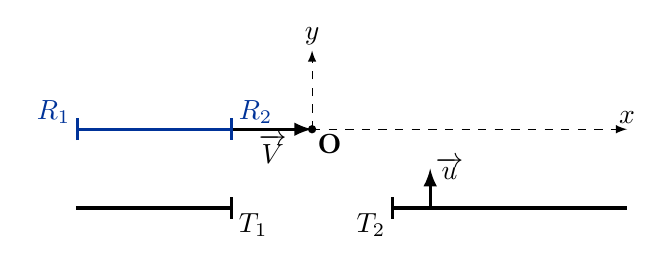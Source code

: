 %% document-wide tikz options and styles

\tikzset{%
  >=latex, % option for nice arrows
  inner sep=0pt,%
  outer sep=2pt,%
  mark coordinate/.style={inner sep=0pt,outer sep=0pt,minimum size=3pt,
    fill=black,circle}%
}
\begin{tikzpicture}
  \sf
  \definecolor{red}{RGB}{221,42,43}
  \definecolor{green}{RGB}{105,182,40}
  \definecolor{blue}{RGB}{0,51,153}
  \definecolor{orange}{RGB}{192,128,64}
  \definecolor{gray}{RGB}{107,108,110}

  %% some definitions

  %% characteristic points
  \coordinate[mark coordinate] (O) at (0,0);

  \draw[->, dashed] (0,0) -- (0,1) node[above] {$y$};
  \draw[->, dashed] (0,0) -- (4,0) node[above] {$x$};

  \draw[very thick, -|] (-3, -1) -- (-1, -1) node[below right] {$T_1$};
  \draw[very thick, |-] (1, -1) node[below left] {$T_2$} -- (4, -1);

  \draw[very thick, |-|, blue] (-3,0) node[above left] {$R_1$} -- (-1,0) node[above right] {$R_2$};

  \draw[very thick, ->] (1.5, -1) -- (1.5, -0.5) node[right] {$\overrightarrow{u}$};
  \draw[very thick, ->] (-1, 0) -- (0, 0) node[midway, below] {$\overrightarrow{V}$};

  \draw (0,0) node[below right] {$\mathbf{O}$};

\end{tikzpicture}
